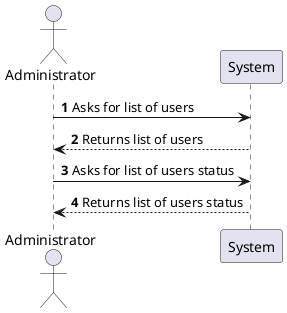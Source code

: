 @startuml


actor "Administrator" as Actor
participant "System" as System

autonumber


Actor -> System : Asks for list of users
System --> Actor: Returns list of users

Actor -> System : Asks for list of users status
System --> Actor: Returns list of users status



@enduml